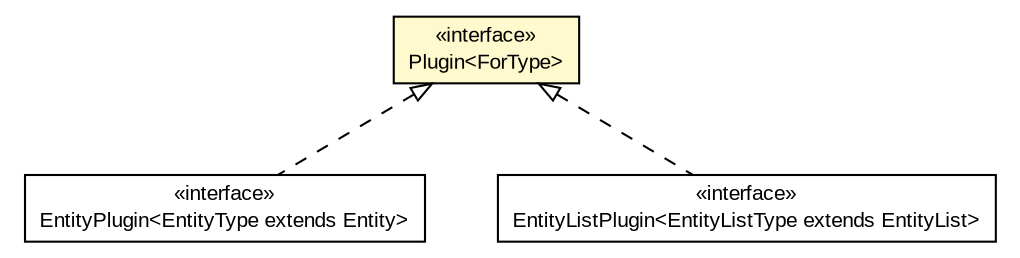 #!/usr/local/bin/dot
#
# Class diagram 
# Generated by UMLGraph version 5.1 (http://www.umlgraph.org/)
#

digraph G {
	edge [fontname="arial",fontsize=10,labelfontname="arial",labelfontsize=10];
	node [fontname="arial",fontsize=10,shape=plaintext];
	nodesep=0.25;
	ranksep=0.5;
	// io.nextweb.plugins.EntityPlugin<EntityType extends io.nextweb.Entity>
	c7120 [label=<<table title="io.nextweb.plugins.EntityPlugin" border="0" cellborder="1" cellspacing="0" cellpadding="2" port="p" href="./EntityPlugin.html">
		<tr><td><table border="0" cellspacing="0" cellpadding="1">
<tr><td align="center" balign="center"> &#171;interface&#187; </td></tr>
<tr><td align="center" balign="center"> EntityPlugin&lt;EntityType extends Entity&gt; </td></tr>
		</table></td></tr>
		</table>>, fontname="arial", fontcolor="black", fontsize=10.0];
	// io.nextweb.plugins.Plugin<ForType>
	c7123 [label=<<table title="io.nextweb.plugins.Plugin" border="0" cellborder="1" cellspacing="0" cellpadding="2" port="p" bgcolor="lemonChiffon" href="./Plugin.html">
		<tr><td><table border="0" cellspacing="0" cellpadding="1">
<tr><td align="center" balign="center"> &#171;interface&#187; </td></tr>
<tr><td align="center" balign="center"> Plugin&lt;ForType&gt; </td></tr>
		</table></td></tr>
		</table>>, fontname="arial", fontcolor="black", fontsize=10.0];
	// io.nextweb.plugins.EntityListPlugin<EntityListType extends io.nextweb.EntityList>
	c7124 [label=<<table title="io.nextweb.plugins.EntityListPlugin" border="0" cellborder="1" cellspacing="0" cellpadding="2" port="p" href="./EntityListPlugin.html">
		<tr><td><table border="0" cellspacing="0" cellpadding="1">
<tr><td align="center" balign="center"> &#171;interface&#187; </td></tr>
<tr><td align="center" balign="center"> EntityListPlugin&lt;EntityListType extends EntityList&gt; </td></tr>
		</table></td></tr>
		</table>>, fontname="arial", fontcolor="black", fontsize=10.0];
	//io.nextweb.plugins.EntityPlugin<EntityType extends io.nextweb.Entity> implements io.nextweb.plugins.Plugin<ForType>
	c7123:p -> c7120:p [dir=back,arrowtail=empty,style=dashed];
	//io.nextweb.plugins.EntityListPlugin<EntityListType extends io.nextweb.EntityList> implements io.nextweb.plugins.Plugin<ForType>
	c7123:p -> c7124:p [dir=back,arrowtail=empty,style=dashed];
}

